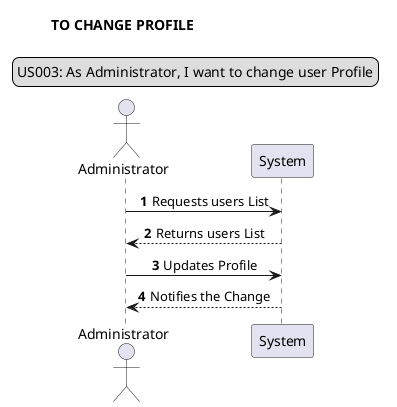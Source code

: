 @startuml
skinparam sequenceMessageAlign center
autonumber
title TO CHANGE PROFILE
legend top
US003: As Administrator, I want to change user Profile
end legend
actor Administrator
Administrator -> System: Requests users List
System --> Administrator: Returns users List
Administrator -> System: Updates Profile
System --> Administrator: Notifies the Change
@enduml

@startuml
skinparam sequenceMessageAlign center
autonumber
title TO INACTIVATE USER ACCOUNT
legend top
US005: As Administrator, I want to Inactivate a user Account
end legend
actor Administrator
Administrator -> System: Requests the list of all Users
System --> Administrator: Returns the List
Administrator -> System: Changes the status to "Inactive"
System --> Administrator: Notifies the Update
@enduml


@startuml
skinparam sequenceMessageAlign center
autonumber
title TO ACTIVATE USER ACCOUNT
legend top
US006: As Administrator, I want to Activate a user Account
end legend
actor Administrator
Administrator -> System: Requests List
System -> Administrator: Returns List
Administrator -> System: Selects user Account
Administrator -> System: Activates user Account
System --> System: Validates the Update
System --> Administrator: Notifies the Status
@enduml

2.3.1
@startuml
skinparam sequenceMessageAlign center
autonumber
title REGISTER USER ACCOUNT
legend top
US002: As Administrator, I want to Register a user Account
end legend
actor Administrator as Admin
Admin -> System: Requests new Registration
Admin -> System: Enters account Information(name,email,phone number)
System --> System: Validates Information
Admin -> System: Associates new account with an \n "user" Profile
Admin <-- System: Notifies that new account has \n been Created
@enduml

2.3.2 Reset Password
@startuml
skinparam sequenceMessageAlign center
autonumber
title RESET PASSWORD
legend top
As User, I want to reset a Password
end legend
actor Account
Account -> System: Inserts E-mail
Account -> System: Requests creation of new Password
System --> Account: Sends a Link
Account -> System: Enters new Password
System --> System: Validates new Password
Account <-- System: Notifies that password has been Updated
@enduml

@startuml
skinparam sequenceMessageAlign center
autonumber
title CREATE PASSWORD
legend top
As User, I want to create a Password
end legend
actor Account
Account -> System: Logs in for the first Time
Account <-- System: Requests password Creation
Account -> System: Enters Password
System --> System: Validates the Password
Account <-- System: Notifies the password Creation
@enduml


@startuml
skinparam sequenceMessageAlign center
autonumber
title EDIT ACCOUNT
legend top
As User, I want to edit the Account
end legend
actor Account
Account -> System: Updates user account Information
Account -> System: Requests to save Values
System --> System: Validates Information
Account <-- System: Notifies the Update
@enduml


2.4.1 Poject creation
@startuml
skinparam sequenceMessageAlign center
autonumber
title PROJECT CREATION
legend top
As Manager, I want to create a Project
end legend
actor Manager
Manager -> System: Requests new Project Creation
Manager -> System: Defines information about the Project
System --> System: Validates Project
Manager <-- System: Notifies Project Registration
@enduml

2.4.1 Project Management
@startuml
actor "Product Manager" as PM
PM -> System: Edit product Information
PM <-- System: Product information Updated
@enduml

2.4.2 Project search
@startuml
actor Account as A
A -> System: Access System
A <-- System: Access Granted
A -> System: Search Project
A <-- System: List of Projects
@enduml

2.4.3 US registration
@startuml
actor "Product Owner" as PO
PO -> System: Registers US
PO <-- System: Us Registed
PO -> System: Adds us to product Backlog
PO <-- System: US added to product Backlog
@enduml

2.4.3 Sprint backlog definition
@startuml
Team -> System: Access to product Backlog
Team <-- System: Returns product Backlog
Team -> System: Sprint backlog and effort Definition
Team <-- System: Sprint backlog Defined
@enduml

2.4.3 Product backlog grooming definition
@startuml
actor "Product Owner" as PO
PO -> System: Requests access to product Backlog
PO <-- System: Returns US
PO -> System: Replace US
PO <-- System: Product backlog Updated
@enduml

2.4.3 Sprint review
@startuml
Team -> System: Access to product Backlog
Team <-- System: Returns product Backlog
Team -> System: Sprint backlog and effort Definition
Team <-- System: Sprint backlog Defined
@enduml

2.4.3 Tasks for us
@startuml
actor "Product Owner" as PO
Team -> System: Registers finished Task
System -> System: Finished US
System -> System: Product backlog\nUpdated \n
PO -> System: Request the finished US
PO <-- System: Retrieves finished US
PO -> System: Update product backlog\nwith rejected US
@enduml

2.4.4 Task update
@startuml
actor Account
Account -> System:1 Access Information
System --> Account:2 Grants Access
Account -> System:3 Updates Information
Account -> System:4 Completes the comment Field
System --> Account:5 Generates a Record
@enduml

2.4.5  Project allocation
@startuml
actor Manager
Manager -> System:1 Access System
System --> Manager:2 Grants Access
Manager -> System:3 Checks available Resources
System --> Manager:4 Shows available Resources
Manager -> System:5 Choose resource and select Project
System --> Manager:6 System assigns resource to Project
@enduml

2.4.6 Project activity
@startuml
skinparam sequenceMessageAlign center
autonumber
title TO CHECK PROJECT ACTIVITY
actor Account
Account -> System: View project activity Status
Account -> System: Choose what type of View
System --> Account: Returns a table-shaped View
System --> Account: Returns a Gantt form View
@enduml

2.4.7
@startuml
skinparam sequenceMessageAlign center
autonumber
title TO GENERATE ALLOCATION REPORT
actor Manager
Manager -> System: Requests allocation report for any project and any member
System --> Manager: Generates Report
@enduml

@startuml
skinparam sequenceMessageAlign center
autonumber
title TO GENERATE ALLOCATION REPORT
actor "Product Owner" as PO
PO -> System: Requests allocation report of any member of the projects he/she/they is involved in
System --> PO: Generates Report
@enduml

@startuml
skinparam sequenceMessageAlign center
autonumber
title TO GENERATE ALLOCATION REPORT
actor "Scrum Master" as SM
SM -> System: Requests allocation report of any member of the projects he/she/they is involved in
System --> SM: Generates Report
@enduml

@startuml
skinparam sequenceMessageAlign center
autonumber
title TO GENERATE ALLOCATION REPORT
actor "Team Member" as TM
TM -> System: Requests allocation Report of the project he/she/they is involved
System --> TM: Generates Report
@enduml

2.4.8
@startuml
skinparam sequenceMessageAlign center
autonumber
title TO GENERATE A KPI REPORT
actor Manager
Manager -> System: Requests KPI Report any of Project
System --> Manager: Chooses XML file or on Screen
Manager -> System: Selects XML file or on Screen
System --> Manager: Reports CPI and SPI in chosen Format
@enduml

@startuml
skinparam sequenceMessageAlign center
autonumber
title TO GENERATE A KPI REPORT
actor "Project Manager" as PM
PM -> System: Requests KPI Report of Project he/she/they is involved
System --> PM: Chooses XML file or on Screen
PM -> System: Selects XML file or on Screen
System --> PM: Reports CPI and SPI in chosen Format
@enduml

@startuml
skinparam sequenceMessageAlign center
autonumber
title TO GENERATE A KPI REPORT
actor "Product Owner" as PO
PO -> System: Requests KPI Report of Project he/she/they is involved
System --> PO: Chooses XML file or on Screen
PO -> System: Selects XML file or on Screen
System --> PO: Reports CPI and SPI in chosen Format
@enduml